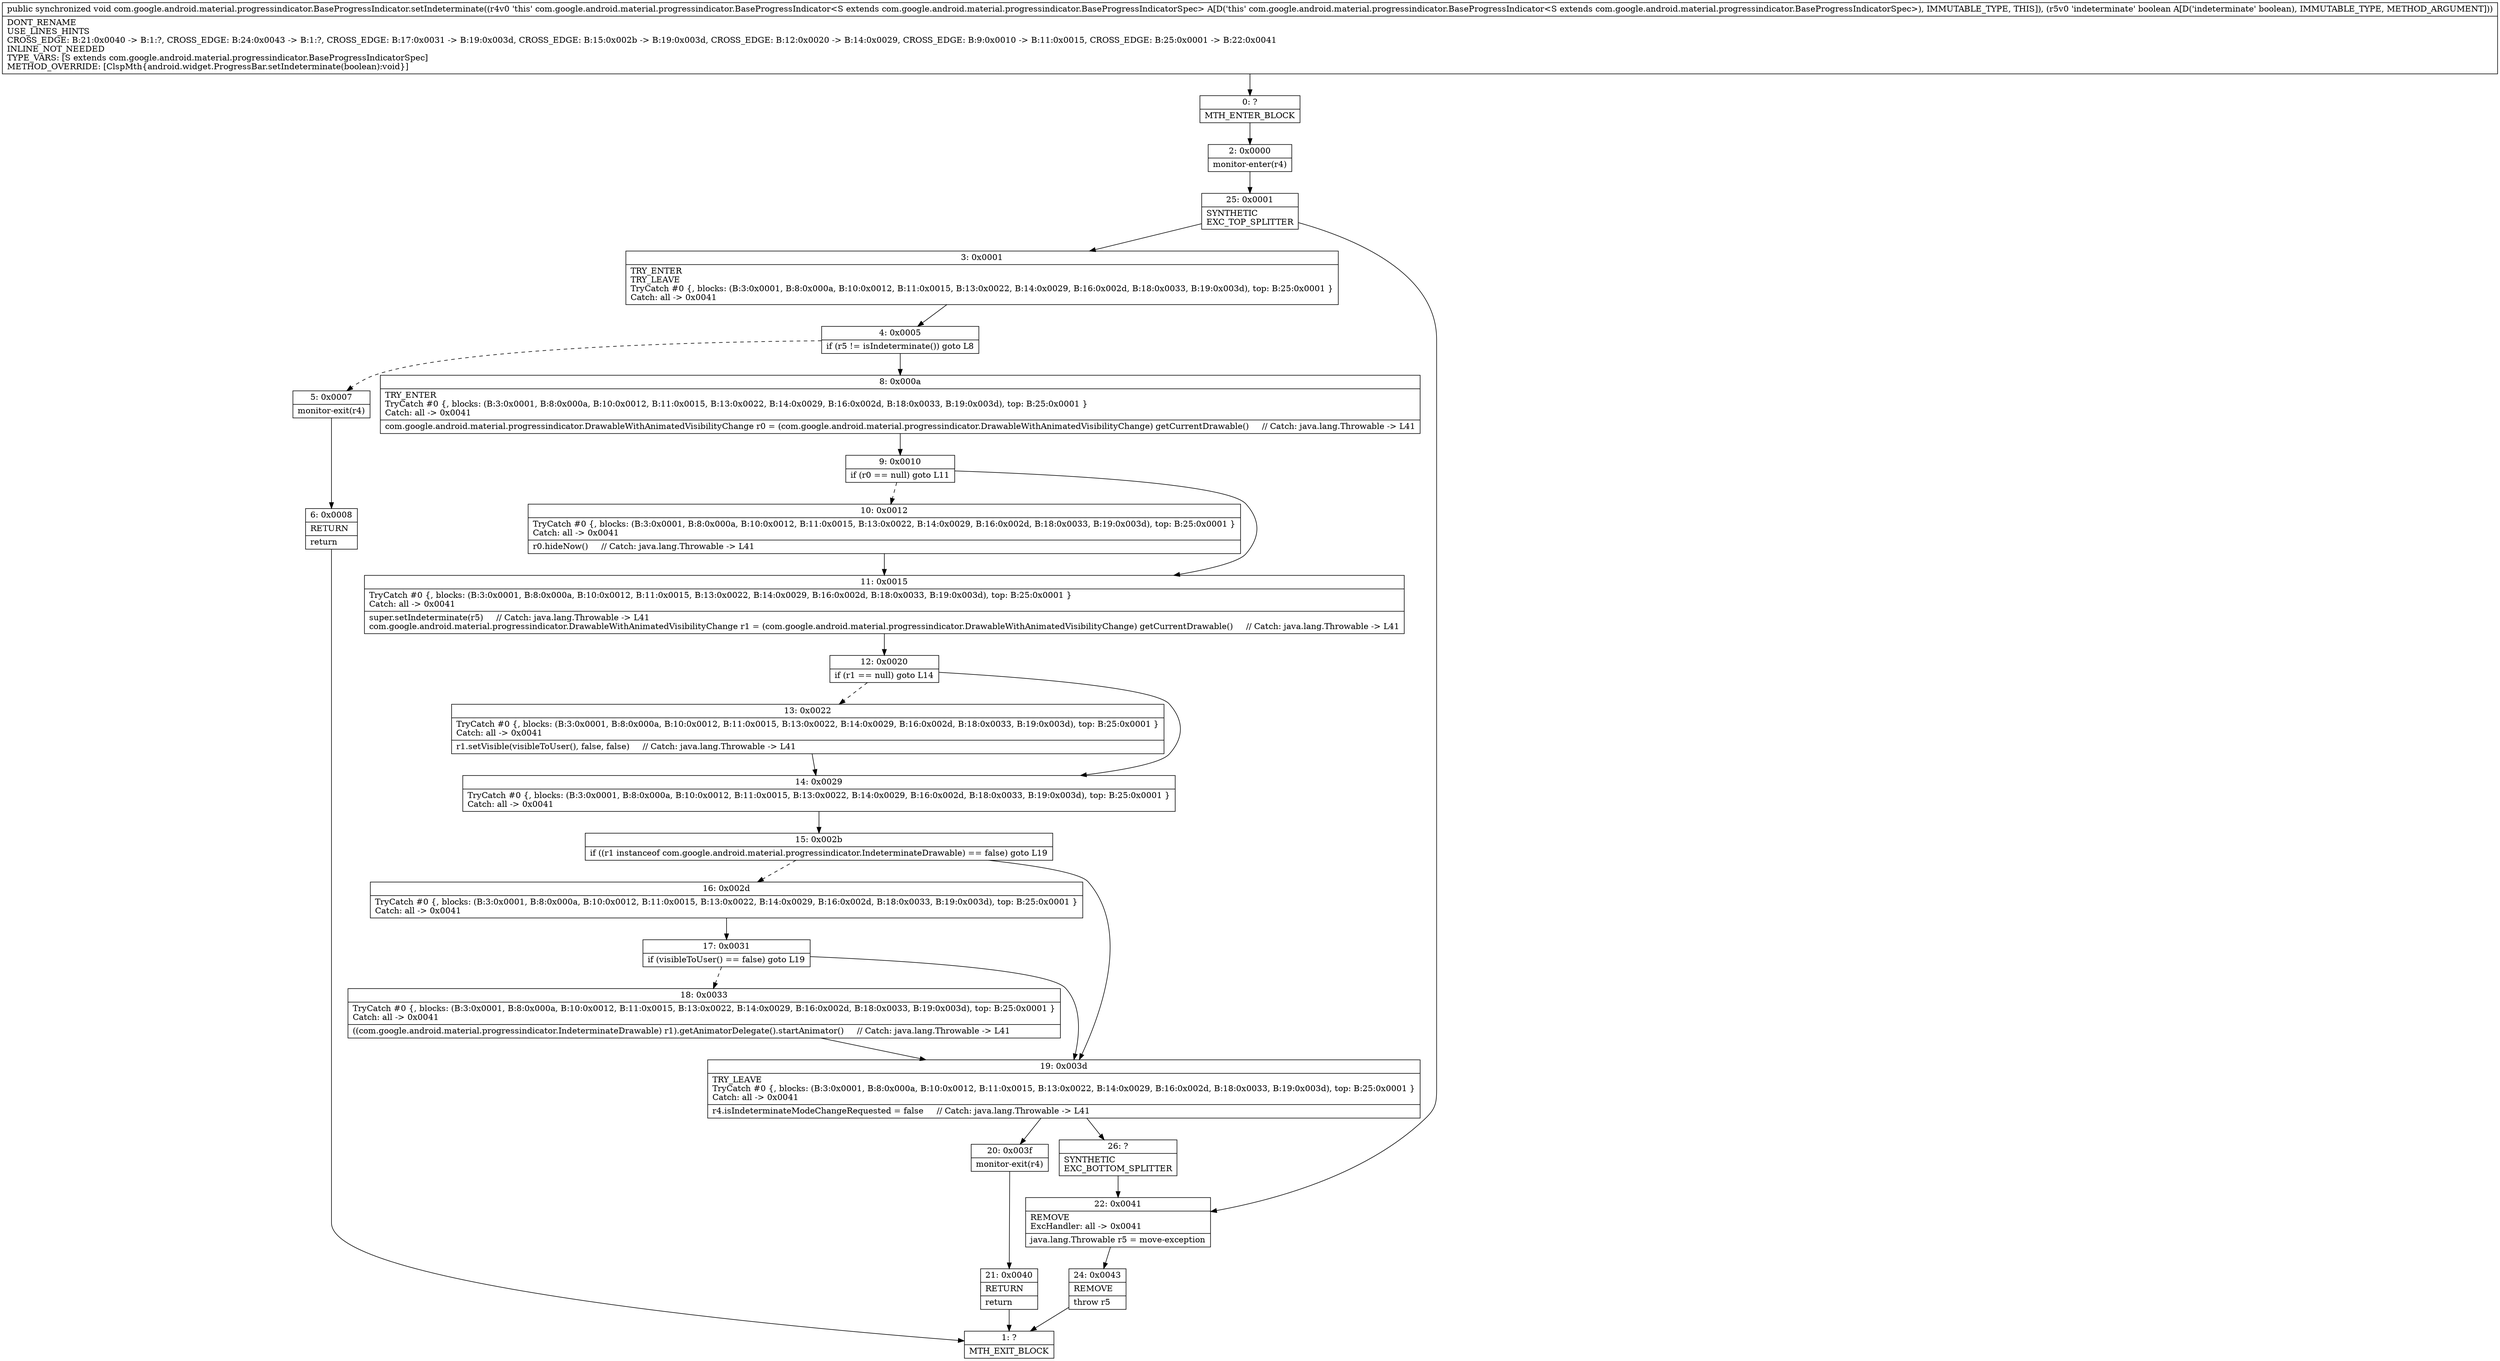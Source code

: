 digraph "CFG forcom.google.android.material.progressindicator.BaseProgressIndicator.setIndeterminate(Z)V" {
Node_0 [shape=record,label="{0\:\ ?|MTH_ENTER_BLOCK\l}"];
Node_2 [shape=record,label="{2\:\ 0x0000|monitor\-enter(r4)\l}"];
Node_25 [shape=record,label="{25\:\ 0x0001|SYNTHETIC\lEXC_TOP_SPLITTER\l}"];
Node_3 [shape=record,label="{3\:\ 0x0001|TRY_ENTER\lTRY_LEAVE\lTryCatch #0 \{, blocks: (B:3:0x0001, B:8:0x000a, B:10:0x0012, B:11:0x0015, B:13:0x0022, B:14:0x0029, B:16:0x002d, B:18:0x0033, B:19:0x003d), top: B:25:0x0001 \}\lCatch: all \-\> 0x0041\l}"];
Node_4 [shape=record,label="{4\:\ 0x0005|if (r5 != isIndeterminate()) goto L8\l}"];
Node_5 [shape=record,label="{5\:\ 0x0007|monitor\-exit(r4)\l}"];
Node_6 [shape=record,label="{6\:\ 0x0008|RETURN\l|return\l}"];
Node_1 [shape=record,label="{1\:\ ?|MTH_EXIT_BLOCK\l}"];
Node_8 [shape=record,label="{8\:\ 0x000a|TRY_ENTER\lTryCatch #0 \{, blocks: (B:3:0x0001, B:8:0x000a, B:10:0x0012, B:11:0x0015, B:13:0x0022, B:14:0x0029, B:16:0x002d, B:18:0x0033, B:19:0x003d), top: B:25:0x0001 \}\lCatch: all \-\> 0x0041\l|com.google.android.material.progressindicator.DrawableWithAnimatedVisibilityChange r0 = (com.google.android.material.progressindicator.DrawableWithAnimatedVisibilityChange) getCurrentDrawable()     \/\/ Catch: java.lang.Throwable \-\> L41\l}"];
Node_9 [shape=record,label="{9\:\ 0x0010|if (r0 == null) goto L11\l}"];
Node_10 [shape=record,label="{10\:\ 0x0012|TryCatch #0 \{, blocks: (B:3:0x0001, B:8:0x000a, B:10:0x0012, B:11:0x0015, B:13:0x0022, B:14:0x0029, B:16:0x002d, B:18:0x0033, B:19:0x003d), top: B:25:0x0001 \}\lCatch: all \-\> 0x0041\l|r0.hideNow()     \/\/ Catch: java.lang.Throwable \-\> L41\l}"];
Node_11 [shape=record,label="{11\:\ 0x0015|TryCatch #0 \{, blocks: (B:3:0x0001, B:8:0x000a, B:10:0x0012, B:11:0x0015, B:13:0x0022, B:14:0x0029, B:16:0x002d, B:18:0x0033, B:19:0x003d), top: B:25:0x0001 \}\lCatch: all \-\> 0x0041\l|super.setIndeterminate(r5)     \/\/ Catch: java.lang.Throwable \-\> L41\lcom.google.android.material.progressindicator.DrawableWithAnimatedVisibilityChange r1 = (com.google.android.material.progressindicator.DrawableWithAnimatedVisibilityChange) getCurrentDrawable()     \/\/ Catch: java.lang.Throwable \-\> L41\l}"];
Node_12 [shape=record,label="{12\:\ 0x0020|if (r1 == null) goto L14\l}"];
Node_13 [shape=record,label="{13\:\ 0x0022|TryCatch #0 \{, blocks: (B:3:0x0001, B:8:0x000a, B:10:0x0012, B:11:0x0015, B:13:0x0022, B:14:0x0029, B:16:0x002d, B:18:0x0033, B:19:0x003d), top: B:25:0x0001 \}\lCatch: all \-\> 0x0041\l|r1.setVisible(visibleToUser(), false, false)     \/\/ Catch: java.lang.Throwable \-\> L41\l}"];
Node_14 [shape=record,label="{14\:\ 0x0029|TryCatch #0 \{, blocks: (B:3:0x0001, B:8:0x000a, B:10:0x0012, B:11:0x0015, B:13:0x0022, B:14:0x0029, B:16:0x002d, B:18:0x0033, B:19:0x003d), top: B:25:0x0001 \}\lCatch: all \-\> 0x0041\l}"];
Node_15 [shape=record,label="{15\:\ 0x002b|if ((r1 instanceof com.google.android.material.progressindicator.IndeterminateDrawable) == false) goto L19\l}"];
Node_16 [shape=record,label="{16\:\ 0x002d|TryCatch #0 \{, blocks: (B:3:0x0001, B:8:0x000a, B:10:0x0012, B:11:0x0015, B:13:0x0022, B:14:0x0029, B:16:0x002d, B:18:0x0033, B:19:0x003d), top: B:25:0x0001 \}\lCatch: all \-\> 0x0041\l}"];
Node_17 [shape=record,label="{17\:\ 0x0031|if (visibleToUser() == false) goto L19\l}"];
Node_18 [shape=record,label="{18\:\ 0x0033|TryCatch #0 \{, blocks: (B:3:0x0001, B:8:0x000a, B:10:0x0012, B:11:0x0015, B:13:0x0022, B:14:0x0029, B:16:0x002d, B:18:0x0033, B:19:0x003d), top: B:25:0x0001 \}\lCatch: all \-\> 0x0041\l|((com.google.android.material.progressindicator.IndeterminateDrawable) r1).getAnimatorDelegate().startAnimator()     \/\/ Catch: java.lang.Throwable \-\> L41\l}"];
Node_19 [shape=record,label="{19\:\ 0x003d|TRY_LEAVE\lTryCatch #0 \{, blocks: (B:3:0x0001, B:8:0x000a, B:10:0x0012, B:11:0x0015, B:13:0x0022, B:14:0x0029, B:16:0x002d, B:18:0x0033, B:19:0x003d), top: B:25:0x0001 \}\lCatch: all \-\> 0x0041\l|r4.isIndeterminateModeChangeRequested = false     \/\/ Catch: java.lang.Throwable \-\> L41\l}"];
Node_20 [shape=record,label="{20\:\ 0x003f|monitor\-exit(r4)\l}"];
Node_21 [shape=record,label="{21\:\ 0x0040|RETURN\l|return\l}"];
Node_26 [shape=record,label="{26\:\ ?|SYNTHETIC\lEXC_BOTTOM_SPLITTER\l}"];
Node_22 [shape=record,label="{22\:\ 0x0041|REMOVE\lExcHandler: all \-\> 0x0041\l|java.lang.Throwable r5 = move\-exception\l}"];
Node_24 [shape=record,label="{24\:\ 0x0043|REMOVE\l|throw r5\l}"];
MethodNode[shape=record,label="{public synchronized void com.google.android.material.progressindicator.BaseProgressIndicator.setIndeterminate((r4v0 'this' com.google.android.material.progressindicator.BaseProgressIndicator\<S extends com.google.android.material.progressindicator.BaseProgressIndicatorSpec\> A[D('this' com.google.android.material.progressindicator.BaseProgressIndicator\<S extends com.google.android.material.progressindicator.BaseProgressIndicatorSpec\>), IMMUTABLE_TYPE, THIS]), (r5v0 'indeterminate' boolean A[D('indeterminate' boolean), IMMUTABLE_TYPE, METHOD_ARGUMENT]))  | DONT_RENAME\lUSE_LINES_HINTS\lCROSS_EDGE: B:21:0x0040 \-\> B:1:?, CROSS_EDGE: B:24:0x0043 \-\> B:1:?, CROSS_EDGE: B:17:0x0031 \-\> B:19:0x003d, CROSS_EDGE: B:15:0x002b \-\> B:19:0x003d, CROSS_EDGE: B:12:0x0020 \-\> B:14:0x0029, CROSS_EDGE: B:9:0x0010 \-\> B:11:0x0015, CROSS_EDGE: B:25:0x0001 \-\> B:22:0x0041\lINLINE_NOT_NEEDED\lTYPE_VARS: [S extends com.google.android.material.progressindicator.BaseProgressIndicatorSpec]\lMETHOD_OVERRIDE: [ClspMth\{android.widget.ProgressBar.setIndeterminate(boolean):void\}]\l}"];
MethodNode -> Node_0;Node_0 -> Node_2;
Node_2 -> Node_25;
Node_25 -> Node_3;
Node_25 -> Node_22;
Node_3 -> Node_4;
Node_4 -> Node_5[style=dashed];
Node_4 -> Node_8;
Node_5 -> Node_6;
Node_6 -> Node_1;
Node_8 -> Node_9;
Node_9 -> Node_10[style=dashed];
Node_9 -> Node_11;
Node_10 -> Node_11;
Node_11 -> Node_12;
Node_12 -> Node_13[style=dashed];
Node_12 -> Node_14;
Node_13 -> Node_14;
Node_14 -> Node_15;
Node_15 -> Node_16[style=dashed];
Node_15 -> Node_19;
Node_16 -> Node_17;
Node_17 -> Node_18[style=dashed];
Node_17 -> Node_19;
Node_18 -> Node_19;
Node_19 -> Node_20;
Node_19 -> Node_26;
Node_20 -> Node_21;
Node_21 -> Node_1;
Node_26 -> Node_22;
Node_22 -> Node_24;
Node_24 -> Node_1;
}

